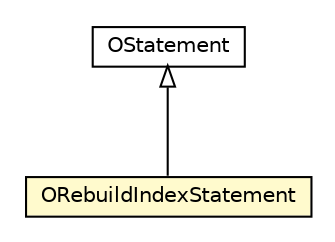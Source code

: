 #!/usr/local/bin/dot
#
# Class diagram 
# Generated by UMLGraph version R5_6-24-gf6e263 (http://www.umlgraph.org/)
#

digraph G {
	edge [fontname="Helvetica",fontsize=10,labelfontname="Helvetica",labelfontsize=10];
	node [fontname="Helvetica",fontsize=10,shape=plaintext];
	nodesep=0.25;
	ranksep=0.5;
	// com.orientechnologies.orient.core.sql.parser.OStatement
	c2955458 [label=<<table title="com.orientechnologies.orient.core.sql.parser.OStatement" border="0" cellborder="1" cellspacing="0" cellpadding="2" port="p" href="./OStatement.html">
		<tr><td><table border="0" cellspacing="0" cellpadding="1">
<tr><td align="center" balign="center"> OStatement </td></tr>
		</table></td></tr>
		</table>>, URL="./OStatement.html", fontname="Helvetica", fontcolor="black", fontsize=10.0];
	// com.orientechnologies.orient.core.sql.parser.ORebuildIndexStatement
	c2955611 [label=<<table title="com.orientechnologies.orient.core.sql.parser.ORebuildIndexStatement" border="0" cellborder="1" cellspacing="0" cellpadding="2" port="p" bgcolor="lemonChiffon" href="./ORebuildIndexStatement.html">
		<tr><td><table border="0" cellspacing="0" cellpadding="1">
<tr><td align="center" balign="center"> ORebuildIndexStatement </td></tr>
		</table></td></tr>
		</table>>, URL="./ORebuildIndexStatement.html", fontname="Helvetica", fontcolor="black", fontsize=10.0];
	//com.orientechnologies.orient.core.sql.parser.ORebuildIndexStatement extends com.orientechnologies.orient.core.sql.parser.OStatement
	c2955458:p -> c2955611:p [dir=back,arrowtail=empty];
}

